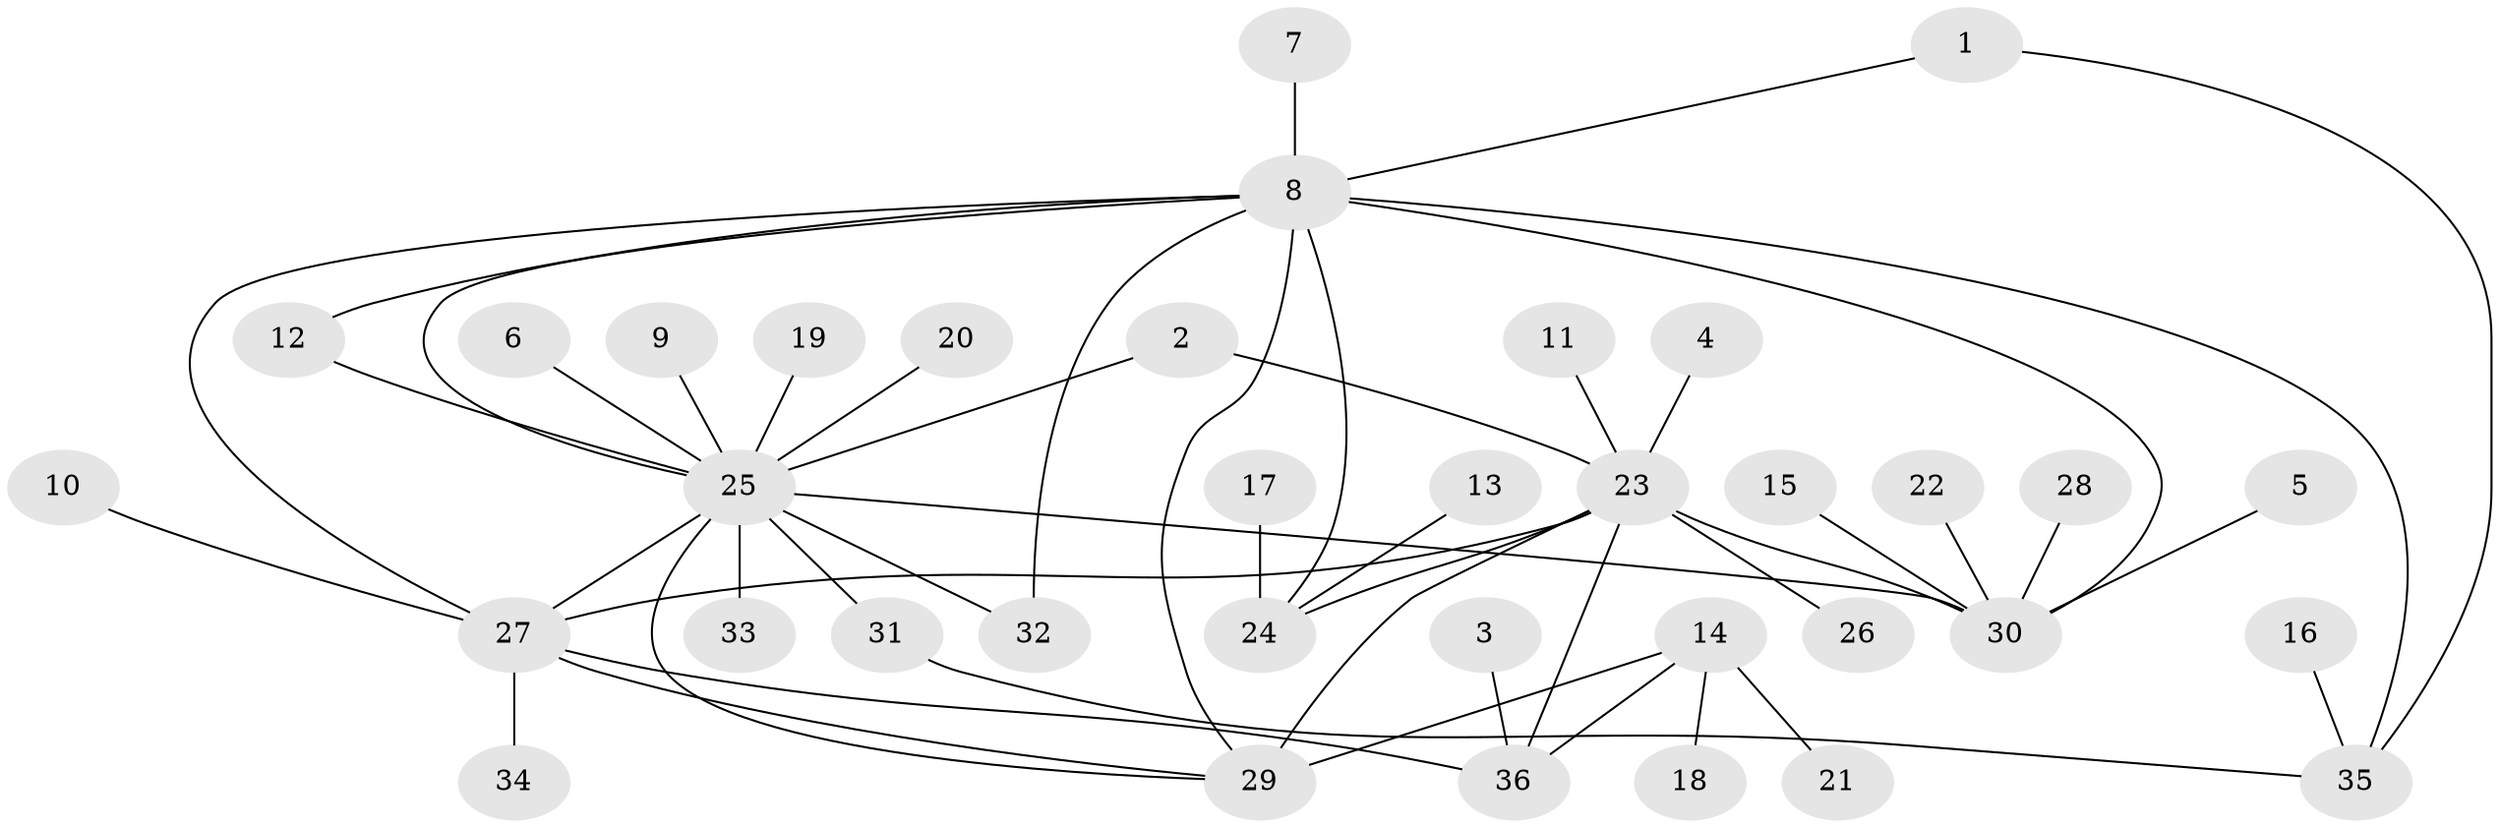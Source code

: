 // original degree distribution, {13: 0.014084507042253521, 3: 0.08450704225352113, 4: 0.014084507042253521, 6: 0.04225352112676056, 7: 0.028169014084507043, 5: 0.056338028169014086, 2: 0.2112676056338028, 11: 0.014084507042253521, 9: 0.014084507042253521, 1: 0.5211267605633803}
// Generated by graph-tools (version 1.1) at 2025/50/03/09/25 03:50:30]
// undirected, 36 vertices, 49 edges
graph export_dot {
graph [start="1"]
  node [color=gray90,style=filled];
  1;
  2;
  3;
  4;
  5;
  6;
  7;
  8;
  9;
  10;
  11;
  12;
  13;
  14;
  15;
  16;
  17;
  18;
  19;
  20;
  21;
  22;
  23;
  24;
  25;
  26;
  27;
  28;
  29;
  30;
  31;
  32;
  33;
  34;
  35;
  36;
  1 -- 8 [weight=1.0];
  1 -- 35 [weight=1.0];
  2 -- 23 [weight=1.0];
  2 -- 25 [weight=1.0];
  3 -- 36 [weight=1.0];
  4 -- 23 [weight=1.0];
  5 -- 30 [weight=1.0];
  6 -- 25 [weight=1.0];
  7 -- 8 [weight=1.0];
  8 -- 12 [weight=1.0];
  8 -- 24 [weight=1.0];
  8 -- 25 [weight=1.0];
  8 -- 27 [weight=1.0];
  8 -- 29 [weight=1.0];
  8 -- 30 [weight=1.0];
  8 -- 32 [weight=1.0];
  8 -- 35 [weight=1.0];
  9 -- 25 [weight=1.0];
  10 -- 27 [weight=1.0];
  11 -- 23 [weight=1.0];
  12 -- 25 [weight=1.0];
  13 -- 24 [weight=1.0];
  14 -- 18 [weight=1.0];
  14 -- 21 [weight=1.0];
  14 -- 29 [weight=2.0];
  14 -- 36 [weight=1.0];
  15 -- 30 [weight=1.0];
  16 -- 35 [weight=1.0];
  17 -- 24 [weight=1.0];
  19 -- 25 [weight=1.0];
  20 -- 25 [weight=1.0];
  22 -- 30 [weight=1.0];
  23 -- 24 [weight=1.0];
  23 -- 26 [weight=1.0];
  23 -- 27 [weight=1.0];
  23 -- 29 [weight=1.0];
  23 -- 30 [weight=2.0];
  23 -- 36 [weight=1.0];
  25 -- 27 [weight=1.0];
  25 -- 29 [weight=1.0];
  25 -- 30 [weight=1.0];
  25 -- 31 [weight=1.0];
  25 -- 32 [weight=1.0];
  25 -- 33 [weight=1.0];
  27 -- 29 [weight=1.0];
  27 -- 34 [weight=1.0];
  27 -- 36 [weight=1.0];
  28 -- 30 [weight=1.0];
  31 -- 35 [weight=1.0];
}
